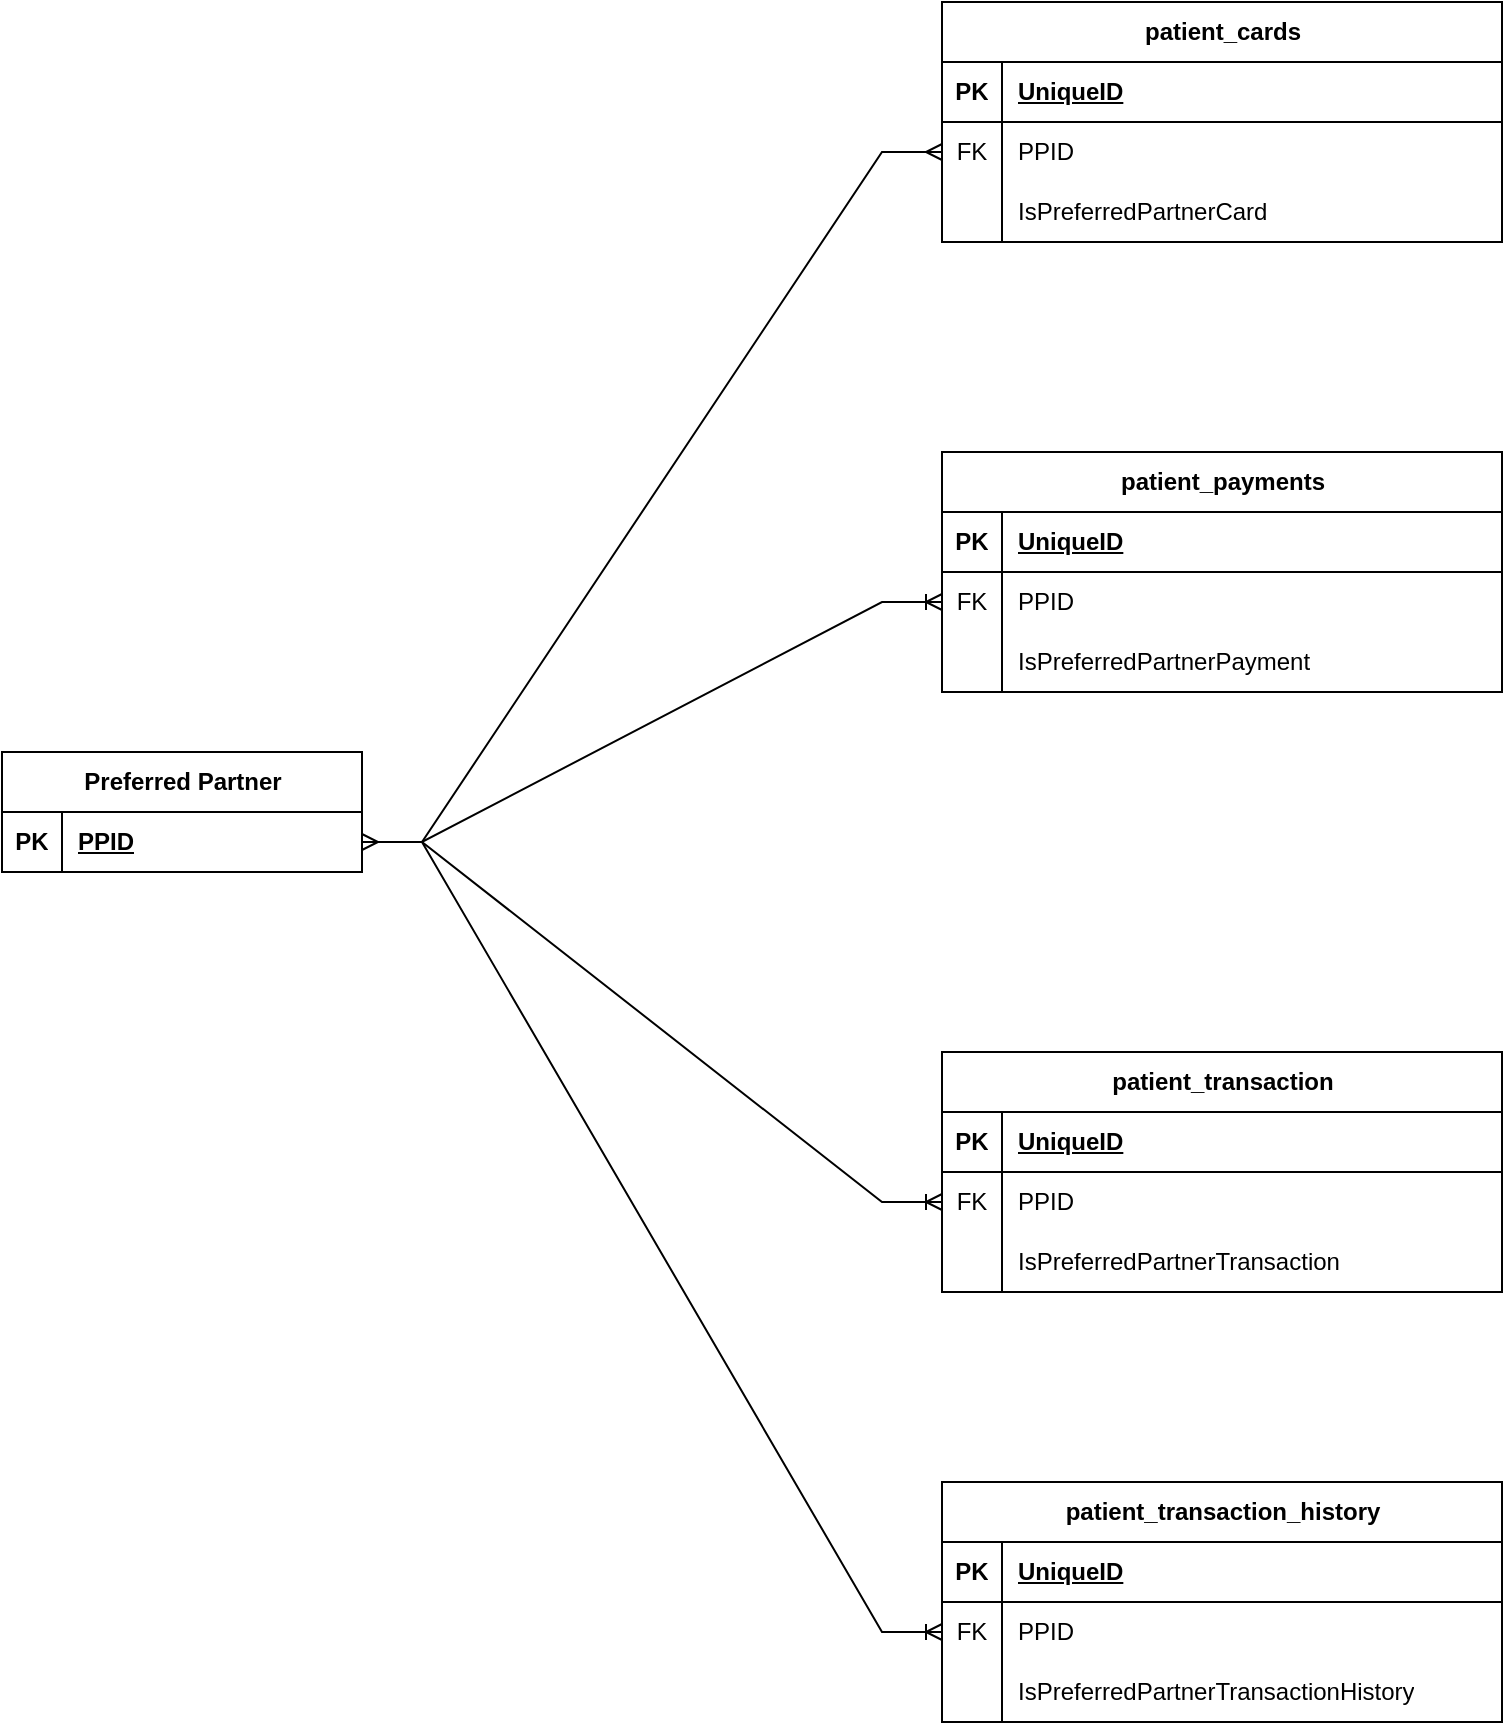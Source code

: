 <mxfile version="22.1.16" type="github">
  <diagram name="Page-1" id="EKmP2PWzGBNqA2gC-o9X">
    <mxGraphModel dx="1687" dy="1049" grid="1" gridSize="10" guides="1" tooltips="1" connect="1" arrows="1" fold="1" page="1" pageScale="1" pageWidth="850" pageHeight="1100" math="0" shadow="0">
      <root>
        <mxCell id="0" />
        <mxCell id="1" parent="0" />
        <mxCell id="N1WQfyd-6lV3RwfAviuJ-53" value="patient_cards" style="shape=table;startSize=30;container=1;collapsible=1;childLayout=tableLayout;fixedRows=1;rowLines=0;fontStyle=1;align=center;resizeLast=1;html=1;" vertex="1" parent="1">
          <mxGeometry x="530" y="100" width="280" height="120" as="geometry" />
        </mxCell>
        <mxCell id="N1WQfyd-6lV3RwfAviuJ-54" value="" style="shape=tableRow;horizontal=0;startSize=0;swimlaneHead=0;swimlaneBody=0;fillColor=none;collapsible=0;dropTarget=0;points=[[0,0.5],[1,0.5]];portConstraint=eastwest;top=0;left=0;right=0;bottom=1;" vertex="1" parent="N1WQfyd-6lV3RwfAviuJ-53">
          <mxGeometry y="30" width="280" height="30" as="geometry" />
        </mxCell>
        <mxCell id="N1WQfyd-6lV3RwfAviuJ-55" value="PK" style="shape=partialRectangle;connectable=0;fillColor=none;top=0;left=0;bottom=0;right=0;fontStyle=1;overflow=hidden;whiteSpace=wrap;html=1;" vertex="1" parent="N1WQfyd-6lV3RwfAviuJ-54">
          <mxGeometry width="30" height="30" as="geometry">
            <mxRectangle width="30" height="30" as="alternateBounds" />
          </mxGeometry>
        </mxCell>
        <mxCell id="N1WQfyd-6lV3RwfAviuJ-56" value="UniqueID" style="shape=partialRectangle;connectable=0;fillColor=none;top=0;left=0;bottom=0;right=0;align=left;spacingLeft=6;fontStyle=5;overflow=hidden;whiteSpace=wrap;html=1;" vertex="1" parent="N1WQfyd-6lV3RwfAviuJ-54">
          <mxGeometry x="30" width="250" height="30" as="geometry">
            <mxRectangle width="250" height="30" as="alternateBounds" />
          </mxGeometry>
        </mxCell>
        <mxCell id="N1WQfyd-6lV3RwfAviuJ-57" value="" style="shape=tableRow;horizontal=0;startSize=0;swimlaneHead=0;swimlaneBody=0;fillColor=none;collapsible=0;dropTarget=0;points=[[0,0.5],[1,0.5]];portConstraint=eastwest;top=0;left=0;right=0;bottom=0;" vertex="1" parent="N1WQfyd-6lV3RwfAviuJ-53">
          <mxGeometry y="60" width="280" height="30" as="geometry" />
        </mxCell>
        <mxCell id="N1WQfyd-6lV3RwfAviuJ-58" value="FK" style="shape=partialRectangle;connectable=0;fillColor=none;top=0;left=0;bottom=0;right=0;editable=1;overflow=hidden;whiteSpace=wrap;html=1;" vertex="1" parent="N1WQfyd-6lV3RwfAviuJ-57">
          <mxGeometry width="30" height="30" as="geometry">
            <mxRectangle width="30" height="30" as="alternateBounds" />
          </mxGeometry>
        </mxCell>
        <mxCell id="N1WQfyd-6lV3RwfAviuJ-59" value="PPID" style="shape=partialRectangle;connectable=0;fillColor=none;top=0;left=0;bottom=0;right=0;align=left;spacingLeft=6;overflow=hidden;whiteSpace=wrap;html=1;" vertex="1" parent="N1WQfyd-6lV3RwfAviuJ-57">
          <mxGeometry x="30" width="250" height="30" as="geometry">
            <mxRectangle width="250" height="30" as="alternateBounds" />
          </mxGeometry>
        </mxCell>
        <mxCell id="N1WQfyd-6lV3RwfAviuJ-60" value="" style="shape=tableRow;horizontal=0;startSize=0;swimlaneHead=0;swimlaneBody=0;fillColor=none;collapsible=0;dropTarget=0;points=[[0,0.5],[1,0.5]];portConstraint=eastwest;top=0;left=0;right=0;bottom=0;" vertex="1" parent="N1WQfyd-6lV3RwfAviuJ-53">
          <mxGeometry y="90" width="280" height="30" as="geometry" />
        </mxCell>
        <mxCell id="N1WQfyd-6lV3RwfAviuJ-61" value="" style="shape=partialRectangle;connectable=0;fillColor=none;top=0;left=0;bottom=0;right=0;editable=1;overflow=hidden;whiteSpace=wrap;html=1;" vertex="1" parent="N1WQfyd-6lV3RwfAviuJ-60">
          <mxGeometry width="30" height="30" as="geometry">
            <mxRectangle width="30" height="30" as="alternateBounds" />
          </mxGeometry>
        </mxCell>
        <mxCell id="N1WQfyd-6lV3RwfAviuJ-62" value="IsPreferredPartnerCard" style="shape=partialRectangle;connectable=0;fillColor=none;top=0;left=0;bottom=0;right=0;align=left;spacingLeft=6;overflow=hidden;whiteSpace=wrap;html=1;" vertex="1" parent="N1WQfyd-6lV3RwfAviuJ-60">
          <mxGeometry x="30" width="250" height="30" as="geometry">
            <mxRectangle width="250" height="30" as="alternateBounds" />
          </mxGeometry>
        </mxCell>
        <mxCell id="N1WQfyd-6lV3RwfAviuJ-66" value="patient_payments" style="shape=table;startSize=30;container=1;collapsible=1;childLayout=tableLayout;fixedRows=1;rowLines=0;fontStyle=1;align=center;resizeLast=1;html=1;" vertex="1" parent="1">
          <mxGeometry x="530" y="325" width="280" height="120" as="geometry" />
        </mxCell>
        <mxCell id="N1WQfyd-6lV3RwfAviuJ-67" value="" style="shape=tableRow;horizontal=0;startSize=0;swimlaneHead=0;swimlaneBody=0;fillColor=none;collapsible=0;dropTarget=0;points=[[0,0.5],[1,0.5]];portConstraint=eastwest;top=0;left=0;right=0;bottom=1;" vertex="1" parent="N1WQfyd-6lV3RwfAviuJ-66">
          <mxGeometry y="30" width="280" height="30" as="geometry" />
        </mxCell>
        <mxCell id="N1WQfyd-6lV3RwfAviuJ-68" value="PK" style="shape=partialRectangle;connectable=0;fillColor=none;top=0;left=0;bottom=0;right=0;fontStyle=1;overflow=hidden;whiteSpace=wrap;html=1;" vertex="1" parent="N1WQfyd-6lV3RwfAviuJ-67">
          <mxGeometry width="30" height="30" as="geometry">
            <mxRectangle width="30" height="30" as="alternateBounds" />
          </mxGeometry>
        </mxCell>
        <mxCell id="N1WQfyd-6lV3RwfAviuJ-69" value="UniqueID" style="shape=partialRectangle;connectable=0;fillColor=none;top=0;left=0;bottom=0;right=0;align=left;spacingLeft=6;fontStyle=5;overflow=hidden;whiteSpace=wrap;html=1;" vertex="1" parent="N1WQfyd-6lV3RwfAviuJ-67">
          <mxGeometry x="30" width="250" height="30" as="geometry">
            <mxRectangle width="250" height="30" as="alternateBounds" />
          </mxGeometry>
        </mxCell>
        <mxCell id="N1WQfyd-6lV3RwfAviuJ-70" value="" style="shape=tableRow;horizontal=0;startSize=0;swimlaneHead=0;swimlaneBody=0;fillColor=none;collapsible=0;dropTarget=0;points=[[0,0.5],[1,0.5]];portConstraint=eastwest;top=0;left=0;right=0;bottom=0;" vertex="1" parent="N1WQfyd-6lV3RwfAviuJ-66">
          <mxGeometry y="60" width="280" height="30" as="geometry" />
        </mxCell>
        <mxCell id="N1WQfyd-6lV3RwfAviuJ-71" value="FK" style="shape=partialRectangle;connectable=0;fillColor=none;top=0;left=0;bottom=0;right=0;editable=1;overflow=hidden;whiteSpace=wrap;html=1;" vertex="1" parent="N1WQfyd-6lV3RwfAviuJ-70">
          <mxGeometry width="30" height="30" as="geometry">
            <mxRectangle width="30" height="30" as="alternateBounds" />
          </mxGeometry>
        </mxCell>
        <mxCell id="N1WQfyd-6lV3RwfAviuJ-72" value="PPID" style="shape=partialRectangle;connectable=0;fillColor=none;top=0;left=0;bottom=0;right=0;align=left;spacingLeft=6;overflow=hidden;whiteSpace=wrap;html=1;" vertex="1" parent="N1WQfyd-6lV3RwfAviuJ-70">
          <mxGeometry x="30" width="250" height="30" as="geometry">
            <mxRectangle width="250" height="30" as="alternateBounds" />
          </mxGeometry>
        </mxCell>
        <mxCell id="N1WQfyd-6lV3RwfAviuJ-73" value="" style="shape=tableRow;horizontal=0;startSize=0;swimlaneHead=0;swimlaneBody=0;fillColor=none;collapsible=0;dropTarget=0;points=[[0,0.5],[1,0.5]];portConstraint=eastwest;top=0;left=0;right=0;bottom=0;" vertex="1" parent="N1WQfyd-6lV3RwfAviuJ-66">
          <mxGeometry y="90" width="280" height="30" as="geometry" />
        </mxCell>
        <mxCell id="N1WQfyd-6lV3RwfAviuJ-74" value="" style="shape=partialRectangle;connectable=0;fillColor=none;top=0;left=0;bottom=0;right=0;editable=1;overflow=hidden;whiteSpace=wrap;html=1;" vertex="1" parent="N1WQfyd-6lV3RwfAviuJ-73">
          <mxGeometry width="30" height="30" as="geometry">
            <mxRectangle width="30" height="30" as="alternateBounds" />
          </mxGeometry>
        </mxCell>
        <mxCell id="N1WQfyd-6lV3RwfAviuJ-75" value="IsPreferredPartnerPayment" style="shape=partialRectangle;connectable=0;fillColor=none;top=0;left=0;bottom=0;right=0;align=left;spacingLeft=6;overflow=hidden;whiteSpace=wrap;html=1;" vertex="1" parent="N1WQfyd-6lV3RwfAviuJ-73">
          <mxGeometry x="30" width="250" height="30" as="geometry">
            <mxRectangle width="250" height="30" as="alternateBounds" />
          </mxGeometry>
        </mxCell>
        <mxCell id="N1WQfyd-6lV3RwfAviuJ-79" value="patient_transaction" style="shape=table;startSize=30;container=1;collapsible=1;childLayout=tableLayout;fixedRows=1;rowLines=0;fontStyle=1;align=center;resizeLast=1;html=1;" vertex="1" parent="1">
          <mxGeometry x="530" y="625" width="280" height="120" as="geometry" />
        </mxCell>
        <mxCell id="N1WQfyd-6lV3RwfAviuJ-80" value="" style="shape=tableRow;horizontal=0;startSize=0;swimlaneHead=0;swimlaneBody=0;fillColor=none;collapsible=0;dropTarget=0;points=[[0,0.5],[1,0.5]];portConstraint=eastwest;top=0;left=0;right=0;bottom=1;" vertex="1" parent="N1WQfyd-6lV3RwfAviuJ-79">
          <mxGeometry y="30" width="280" height="30" as="geometry" />
        </mxCell>
        <mxCell id="N1WQfyd-6lV3RwfAviuJ-81" value="PK" style="shape=partialRectangle;connectable=0;fillColor=none;top=0;left=0;bottom=0;right=0;fontStyle=1;overflow=hidden;whiteSpace=wrap;html=1;" vertex="1" parent="N1WQfyd-6lV3RwfAviuJ-80">
          <mxGeometry width="30" height="30" as="geometry">
            <mxRectangle width="30" height="30" as="alternateBounds" />
          </mxGeometry>
        </mxCell>
        <mxCell id="N1WQfyd-6lV3RwfAviuJ-82" value="UniqueID" style="shape=partialRectangle;connectable=0;fillColor=none;top=0;left=0;bottom=0;right=0;align=left;spacingLeft=6;fontStyle=5;overflow=hidden;whiteSpace=wrap;html=1;" vertex="1" parent="N1WQfyd-6lV3RwfAviuJ-80">
          <mxGeometry x="30" width="250" height="30" as="geometry">
            <mxRectangle width="250" height="30" as="alternateBounds" />
          </mxGeometry>
        </mxCell>
        <mxCell id="N1WQfyd-6lV3RwfAviuJ-83" value="" style="shape=tableRow;horizontal=0;startSize=0;swimlaneHead=0;swimlaneBody=0;fillColor=none;collapsible=0;dropTarget=0;points=[[0,0.5],[1,0.5]];portConstraint=eastwest;top=0;left=0;right=0;bottom=0;" vertex="1" parent="N1WQfyd-6lV3RwfAviuJ-79">
          <mxGeometry y="60" width="280" height="30" as="geometry" />
        </mxCell>
        <mxCell id="N1WQfyd-6lV3RwfAviuJ-84" value="FK" style="shape=partialRectangle;connectable=0;fillColor=none;top=0;left=0;bottom=0;right=0;editable=1;overflow=hidden;whiteSpace=wrap;html=1;" vertex="1" parent="N1WQfyd-6lV3RwfAviuJ-83">
          <mxGeometry width="30" height="30" as="geometry">
            <mxRectangle width="30" height="30" as="alternateBounds" />
          </mxGeometry>
        </mxCell>
        <mxCell id="N1WQfyd-6lV3RwfAviuJ-85" value="PPID" style="shape=partialRectangle;connectable=0;fillColor=none;top=0;left=0;bottom=0;right=0;align=left;spacingLeft=6;overflow=hidden;whiteSpace=wrap;html=1;" vertex="1" parent="N1WQfyd-6lV3RwfAviuJ-83">
          <mxGeometry x="30" width="250" height="30" as="geometry">
            <mxRectangle width="250" height="30" as="alternateBounds" />
          </mxGeometry>
        </mxCell>
        <mxCell id="N1WQfyd-6lV3RwfAviuJ-86" value="" style="shape=tableRow;horizontal=0;startSize=0;swimlaneHead=0;swimlaneBody=0;fillColor=none;collapsible=0;dropTarget=0;points=[[0,0.5],[1,0.5]];portConstraint=eastwest;top=0;left=0;right=0;bottom=0;" vertex="1" parent="N1WQfyd-6lV3RwfAviuJ-79">
          <mxGeometry y="90" width="280" height="30" as="geometry" />
        </mxCell>
        <mxCell id="N1WQfyd-6lV3RwfAviuJ-87" value="" style="shape=partialRectangle;connectable=0;fillColor=none;top=0;left=0;bottom=0;right=0;editable=1;overflow=hidden;whiteSpace=wrap;html=1;" vertex="1" parent="N1WQfyd-6lV3RwfAviuJ-86">
          <mxGeometry width="30" height="30" as="geometry">
            <mxRectangle width="30" height="30" as="alternateBounds" />
          </mxGeometry>
        </mxCell>
        <mxCell id="N1WQfyd-6lV3RwfAviuJ-88" value="IsPreferredPartnerTransaction" style="shape=partialRectangle;connectable=0;fillColor=none;top=0;left=0;bottom=0;right=0;align=left;spacingLeft=6;overflow=hidden;whiteSpace=wrap;html=1;" vertex="1" parent="N1WQfyd-6lV3RwfAviuJ-86">
          <mxGeometry x="30" width="250" height="30" as="geometry">
            <mxRectangle width="250" height="30" as="alternateBounds" />
          </mxGeometry>
        </mxCell>
        <mxCell id="N1WQfyd-6lV3RwfAviuJ-92" value="patient_transaction_history" style="shape=table;startSize=30;container=1;collapsible=1;childLayout=tableLayout;fixedRows=1;rowLines=0;fontStyle=1;align=center;resizeLast=1;html=1;" vertex="1" parent="1">
          <mxGeometry x="530" y="840" width="280" height="120" as="geometry" />
        </mxCell>
        <mxCell id="N1WQfyd-6lV3RwfAviuJ-93" value="" style="shape=tableRow;horizontal=0;startSize=0;swimlaneHead=0;swimlaneBody=0;fillColor=none;collapsible=0;dropTarget=0;points=[[0,0.5],[1,0.5]];portConstraint=eastwest;top=0;left=0;right=0;bottom=1;" vertex="1" parent="N1WQfyd-6lV3RwfAviuJ-92">
          <mxGeometry y="30" width="280" height="30" as="geometry" />
        </mxCell>
        <mxCell id="N1WQfyd-6lV3RwfAviuJ-94" value="PK" style="shape=partialRectangle;connectable=0;fillColor=none;top=0;left=0;bottom=0;right=0;fontStyle=1;overflow=hidden;whiteSpace=wrap;html=1;" vertex="1" parent="N1WQfyd-6lV3RwfAviuJ-93">
          <mxGeometry width="30" height="30" as="geometry">
            <mxRectangle width="30" height="30" as="alternateBounds" />
          </mxGeometry>
        </mxCell>
        <mxCell id="N1WQfyd-6lV3RwfAviuJ-95" value="UniqueID" style="shape=partialRectangle;connectable=0;fillColor=none;top=0;left=0;bottom=0;right=0;align=left;spacingLeft=6;fontStyle=5;overflow=hidden;whiteSpace=wrap;html=1;" vertex="1" parent="N1WQfyd-6lV3RwfAviuJ-93">
          <mxGeometry x="30" width="250" height="30" as="geometry">
            <mxRectangle width="250" height="30" as="alternateBounds" />
          </mxGeometry>
        </mxCell>
        <mxCell id="N1WQfyd-6lV3RwfAviuJ-96" value="" style="shape=tableRow;horizontal=0;startSize=0;swimlaneHead=0;swimlaneBody=0;fillColor=none;collapsible=0;dropTarget=0;points=[[0,0.5],[1,0.5]];portConstraint=eastwest;top=0;left=0;right=0;bottom=0;" vertex="1" parent="N1WQfyd-6lV3RwfAviuJ-92">
          <mxGeometry y="60" width="280" height="30" as="geometry" />
        </mxCell>
        <mxCell id="N1WQfyd-6lV3RwfAviuJ-97" value="FK" style="shape=partialRectangle;connectable=0;fillColor=none;top=0;left=0;bottom=0;right=0;editable=1;overflow=hidden;whiteSpace=wrap;html=1;" vertex="1" parent="N1WQfyd-6lV3RwfAviuJ-96">
          <mxGeometry width="30" height="30" as="geometry">
            <mxRectangle width="30" height="30" as="alternateBounds" />
          </mxGeometry>
        </mxCell>
        <mxCell id="N1WQfyd-6lV3RwfAviuJ-98" value="PPID" style="shape=partialRectangle;connectable=0;fillColor=none;top=0;left=0;bottom=0;right=0;align=left;spacingLeft=6;overflow=hidden;whiteSpace=wrap;html=1;" vertex="1" parent="N1WQfyd-6lV3RwfAviuJ-96">
          <mxGeometry x="30" width="250" height="30" as="geometry">
            <mxRectangle width="250" height="30" as="alternateBounds" />
          </mxGeometry>
        </mxCell>
        <mxCell id="N1WQfyd-6lV3RwfAviuJ-99" value="" style="shape=tableRow;horizontal=0;startSize=0;swimlaneHead=0;swimlaneBody=0;fillColor=none;collapsible=0;dropTarget=0;points=[[0,0.5],[1,0.5]];portConstraint=eastwest;top=0;left=0;right=0;bottom=0;" vertex="1" parent="N1WQfyd-6lV3RwfAviuJ-92">
          <mxGeometry y="90" width="280" height="30" as="geometry" />
        </mxCell>
        <mxCell id="N1WQfyd-6lV3RwfAviuJ-100" value="" style="shape=partialRectangle;connectable=0;fillColor=none;top=0;left=0;bottom=0;right=0;editable=1;overflow=hidden;whiteSpace=wrap;html=1;" vertex="1" parent="N1WQfyd-6lV3RwfAviuJ-99">
          <mxGeometry width="30" height="30" as="geometry">
            <mxRectangle width="30" height="30" as="alternateBounds" />
          </mxGeometry>
        </mxCell>
        <mxCell id="N1WQfyd-6lV3RwfAviuJ-101" value="IsPreferredPartnerTransactionHistory" style="shape=partialRectangle;connectable=0;fillColor=none;top=0;left=0;bottom=0;right=0;align=left;spacingLeft=6;overflow=hidden;whiteSpace=wrap;html=1;" vertex="1" parent="N1WQfyd-6lV3RwfAviuJ-99">
          <mxGeometry x="30" width="250" height="30" as="geometry">
            <mxRectangle width="250" height="30" as="alternateBounds" />
          </mxGeometry>
        </mxCell>
        <mxCell id="N1WQfyd-6lV3RwfAviuJ-105" value="Preferred Partner" style="shape=table;startSize=30;container=1;collapsible=1;childLayout=tableLayout;fixedRows=1;rowLines=0;fontStyle=1;align=center;resizeLast=1;html=1;" vertex="1" parent="1">
          <mxGeometry x="60" y="475" width="180" height="60" as="geometry" />
        </mxCell>
        <mxCell id="N1WQfyd-6lV3RwfAviuJ-106" value="" style="shape=tableRow;horizontal=0;startSize=0;swimlaneHead=0;swimlaneBody=0;fillColor=none;collapsible=0;dropTarget=0;points=[[0,0.5],[1,0.5]];portConstraint=eastwest;top=0;left=0;right=0;bottom=1;" vertex="1" parent="N1WQfyd-6lV3RwfAviuJ-105">
          <mxGeometry y="30" width="180" height="30" as="geometry" />
        </mxCell>
        <mxCell id="N1WQfyd-6lV3RwfAviuJ-107" value="PK" style="shape=partialRectangle;connectable=0;fillColor=none;top=0;left=0;bottom=0;right=0;fontStyle=1;overflow=hidden;whiteSpace=wrap;html=1;" vertex="1" parent="N1WQfyd-6lV3RwfAviuJ-106">
          <mxGeometry width="30" height="30" as="geometry">
            <mxRectangle width="30" height="30" as="alternateBounds" />
          </mxGeometry>
        </mxCell>
        <mxCell id="N1WQfyd-6lV3RwfAviuJ-108" value="PPID" style="shape=partialRectangle;connectable=0;fillColor=none;top=0;left=0;bottom=0;right=0;align=left;spacingLeft=6;fontStyle=5;overflow=hidden;whiteSpace=wrap;html=1;" vertex="1" parent="N1WQfyd-6lV3RwfAviuJ-106">
          <mxGeometry x="30" width="150" height="30" as="geometry">
            <mxRectangle width="150" height="30" as="alternateBounds" />
          </mxGeometry>
        </mxCell>
        <mxCell id="N1WQfyd-6lV3RwfAviuJ-122" value="" style="edgeStyle=entityRelationEdgeStyle;fontSize=12;html=1;endArrow=ERoneToMany;rounded=0;entryX=0;entryY=0.5;entryDx=0;entryDy=0;exitX=1;exitY=0.5;exitDx=0;exitDy=0;" edge="1" parent="1" source="N1WQfyd-6lV3RwfAviuJ-106" target="N1WQfyd-6lV3RwfAviuJ-70">
          <mxGeometry width="100" height="100" relative="1" as="geometry">
            <mxPoint x="260" y="530" as="sourcePoint" />
            <mxPoint x="430" y="270" as="targetPoint" />
          </mxGeometry>
        </mxCell>
        <mxCell id="N1WQfyd-6lV3RwfAviuJ-123" value="" style="edgeStyle=entityRelationEdgeStyle;fontSize=12;html=1;endArrow=ERoneToMany;rounded=0;entryX=0;entryY=0.5;entryDx=0;entryDy=0;" edge="1" parent="1" target="N1WQfyd-6lV3RwfAviuJ-96">
          <mxGeometry width="100" height="100" relative="1" as="geometry">
            <mxPoint x="240" y="520" as="sourcePoint" />
            <mxPoint x="640" y="410" as="targetPoint" />
          </mxGeometry>
        </mxCell>
        <mxCell id="N1WQfyd-6lV3RwfAviuJ-124" value="" style="edgeStyle=entityRelationEdgeStyle;fontSize=12;html=1;endArrow=ERoneToMany;rounded=0;entryX=0;entryY=0.5;entryDx=0;entryDy=0;exitX=1;exitY=0.5;exitDx=0;exitDy=0;" edge="1" parent="1" source="N1WQfyd-6lV3RwfAviuJ-106" target="N1WQfyd-6lV3RwfAviuJ-83">
          <mxGeometry width="100" height="100" relative="1" as="geometry">
            <mxPoint x="260" y="540" as="sourcePoint" />
            <mxPoint x="650" y="420" as="targetPoint" />
          </mxGeometry>
        </mxCell>
        <mxCell id="N1WQfyd-6lV3RwfAviuJ-129" value="" style="edgeStyle=entityRelationEdgeStyle;fontSize=12;html=1;endArrow=ERmany;startArrow=ERmany;rounded=0;entryX=0;entryY=0.5;entryDx=0;entryDy=0;exitX=1;exitY=0.5;exitDx=0;exitDy=0;" edge="1" parent="1" source="N1WQfyd-6lV3RwfAviuJ-106" target="N1WQfyd-6lV3RwfAviuJ-57">
          <mxGeometry width="100" height="100" relative="1" as="geometry">
            <mxPoint x="260" y="410" as="sourcePoint" />
            <mxPoint x="360" y="310" as="targetPoint" />
          </mxGeometry>
        </mxCell>
      </root>
    </mxGraphModel>
  </diagram>
</mxfile>
